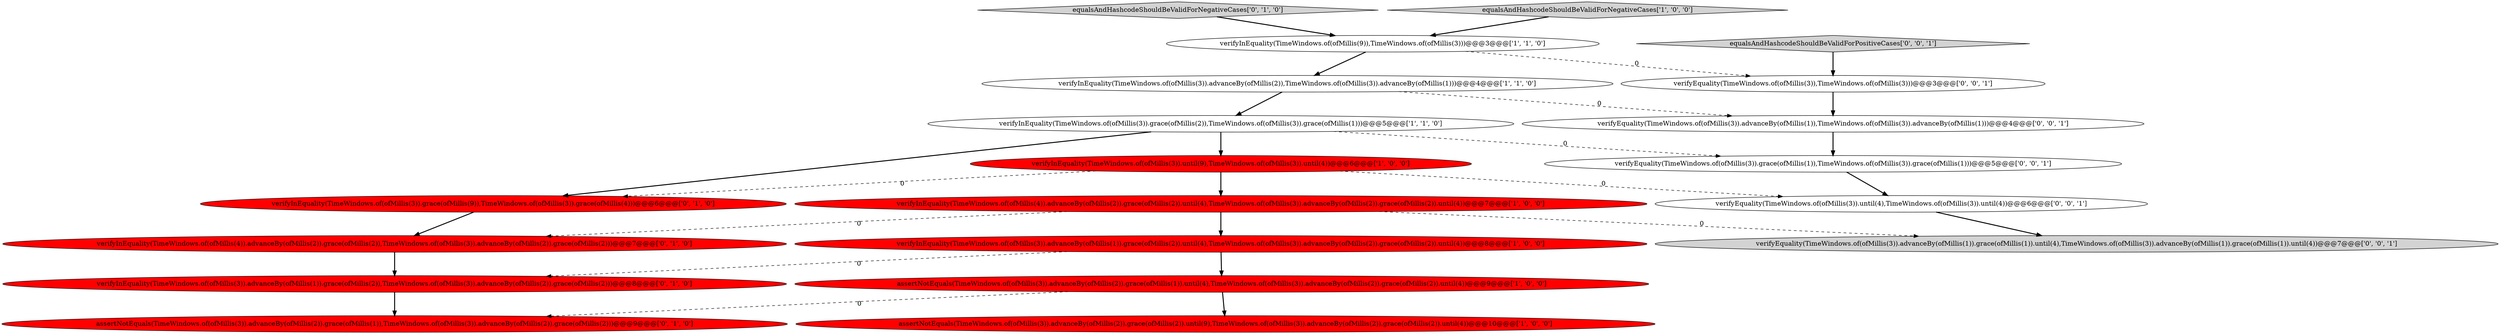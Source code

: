 digraph {
11 [style = filled, label = "verifyInEquality(TimeWindows.of(ofMillis(3)).grace(ofMillis(9)),TimeWindows.of(ofMillis(3)).grace(ofMillis(4)))@@@6@@@['0', '1', '0']", fillcolor = red, shape = ellipse image = "AAA1AAABBB2BBB"];
14 [style = filled, label = "verifyEquality(TimeWindows.of(ofMillis(3)),TimeWindows.of(ofMillis(3)))@@@3@@@['0', '0', '1']", fillcolor = white, shape = ellipse image = "AAA0AAABBB3BBB"];
0 [style = filled, label = "verifyInEquality(TimeWindows.of(ofMillis(3)).advanceBy(ofMillis(2)),TimeWindows.of(ofMillis(3)).advanceBy(ofMillis(1)))@@@4@@@['1', '1', '0']", fillcolor = white, shape = ellipse image = "AAA0AAABBB1BBB"];
15 [style = filled, label = "verifyEquality(TimeWindows.of(ofMillis(3)).grace(ofMillis(1)),TimeWindows.of(ofMillis(3)).grace(ofMillis(1)))@@@5@@@['0', '0', '1']", fillcolor = white, shape = ellipse image = "AAA0AAABBB3BBB"];
19 [style = filled, label = "equalsAndHashcodeShouldBeValidForPositiveCases['0', '0', '1']", fillcolor = lightgray, shape = diamond image = "AAA0AAABBB3BBB"];
17 [style = filled, label = "verifyEquality(TimeWindows.of(ofMillis(3)).advanceBy(ofMillis(1)),TimeWindows.of(ofMillis(3)).advanceBy(ofMillis(1)))@@@4@@@['0', '0', '1']", fillcolor = white, shape = ellipse image = "AAA0AAABBB3BBB"];
5 [style = filled, label = "verifyInEquality(TimeWindows.of(ofMillis(3)).until(9),TimeWindows.of(ofMillis(3)).until(4))@@@6@@@['1', '0', '0']", fillcolor = red, shape = ellipse image = "AAA1AAABBB1BBB"];
8 [style = filled, label = "verifyInEquality(TimeWindows.of(ofMillis(3)).advanceBy(ofMillis(1)).grace(ofMillis(2)).until(4),TimeWindows.of(ofMillis(3)).advanceBy(ofMillis(2)).grace(ofMillis(2)).until(4))@@@8@@@['1', '0', '0']", fillcolor = red, shape = ellipse image = "AAA1AAABBB1BBB"];
16 [style = filled, label = "verifyEquality(TimeWindows.of(ofMillis(3)).until(4),TimeWindows.of(ofMillis(3)).until(4))@@@6@@@['0', '0', '1']", fillcolor = white, shape = ellipse image = "AAA0AAABBB3BBB"];
13 [style = filled, label = "equalsAndHashcodeShouldBeValidForNegativeCases['0', '1', '0']", fillcolor = lightgray, shape = diamond image = "AAA0AAABBB2BBB"];
3 [style = filled, label = "equalsAndHashcodeShouldBeValidForNegativeCases['1', '0', '0']", fillcolor = lightgray, shape = diamond image = "AAA0AAABBB1BBB"];
18 [style = filled, label = "verifyEquality(TimeWindows.of(ofMillis(3)).advanceBy(ofMillis(1)).grace(ofMillis(1)).until(4),TimeWindows.of(ofMillis(3)).advanceBy(ofMillis(1)).grace(ofMillis(1)).until(4))@@@7@@@['0', '0', '1']", fillcolor = lightgray, shape = ellipse image = "AAA0AAABBB3BBB"];
6 [style = filled, label = "verifyInEquality(TimeWindows.of(ofMillis(3)).grace(ofMillis(2)),TimeWindows.of(ofMillis(3)).grace(ofMillis(1)))@@@5@@@['1', '1', '0']", fillcolor = white, shape = ellipse image = "AAA0AAABBB1BBB"];
1 [style = filled, label = "verifyInEquality(TimeWindows.of(ofMillis(9)),TimeWindows.of(ofMillis(3)))@@@3@@@['1', '1', '0']", fillcolor = white, shape = ellipse image = "AAA0AAABBB1BBB"];
9 [style = filled, label = "verifyInEquality(TimeWindows.of(ofMillis(4)).advanceBy(ofMillis(2)).grace(ofMillis(2)),TimeWindows.of(ofMillis(3)).advanceBy(ofMillis(2)).grace(ofMillis(2)))@@@7@@@['0', '1', '0']", fillcolor = red, shape = ellipse image = "AAA1AAABBB2BBB"];
12 [style = filled, label = "assertNotEquals(TimeWindows.of(ofMillis(3)).advanceBy(ofMillis(2)).grace(ofMillis(1)),TimeWindows.of(ofMillis(3)).advanceBy(ofMillis(2)).grace(ofMillis(2)))@@@9@@@['0', '1', '0']", fillcolor = red, shape = ellipse image = "AAA1AAABBB2BBB"];
2 [style = filled, label = "assertNotEquals(TimeWindows.of(ofMillis(3)).advanceBy(ofMillis(2)).grace(ofMillis(1)).until(4),TimeWindows.of(ofMillis(3)).advanceBy(ofMillis(2)).grace(ofMillis(2)).until(4))@@@9@@@['1', '0', '0']", fillcolor = red, shape = ellipse image = "AAA1AAABBB1BBB"];
7 [style = filled, label = "verifyInEquality(TimeWindows.of(ofMillis(4)).advanceBy(ofMillis(2)).grace(ofMillis(2)).until(4),TimeWindows.of(ofMillis(3)).advanceBy(ofMillis(2)).grace(ofMillis(2)).until(4))@@@7@@@['1', '0', '0']", fillcolor = red, shape = ellipse image = "AAA1AAABBB1BBB"];
4 [style = filled, label = "assertNotEquals(TimeWindows.of(ofMillis(3)).advanceBy(ofMillis(2)).grace(ofMillis(2)).until(9),TimeWindows.of(ofMillis(3)).advanceBy(ofMillis(2)).grace(ofMillis(2)).until(4))@@@10@@@['1', '0', '0']", fillcolor = red, shape = ellipse image = "AAA1AAABBB1BBB"];
10 [style = filled, label = "verifyInEquality(TimeWindows.of(ofMillis(3)).advanceBy(ofMillis(1)).grace(ofMillis(2)),TimeWindows.of(ofMillis(3)).advanceBy(ofMillis(2)).grace(ofMillis(2)))@@@8@@@['0', '1', '0']", fillcolor = red, shape = ellipse image = "AAA1AAABBB2BBB"];
16->18 [style = bold, label=""];
8->10 [style = dashed, label="0"];
7->18 [style = dashed, label="0"];
3->1 [style = bold, label=""];
1->14 [style = dashed, label="0"];
0->6 [style = bold, label=""];
14->17 [style = bold, label=""];
1->0 [style = bold, label=""];
9->10 [style = bold, label=""];
7->8 [style = bold, label=""];
11->9 [style = bold, label=""];
2->4 [style = bold, label=""];
15->16 [style = bold, label=""];
0->17 [style = dashed, label="0"];
13->1 [style = bold, label=""];
5->16 [style = dashed, label="0"];
2->12 [style = dashed, label="0"];
6->5 [style = bold, label=""];
19->14 [style = bold, label=""];
8->2 [style = bold, label=""];
5->11 [style = dashed, label="0"];
6->15 [style = dashed, label="0"];
10->12 [style = bold, label=""];
7->9 [style = dashed, label="0"];
6->11 [style = bold, label=""];
17->15 [style = bold, label=""];
5->7 [style = bold, label=""];
}
